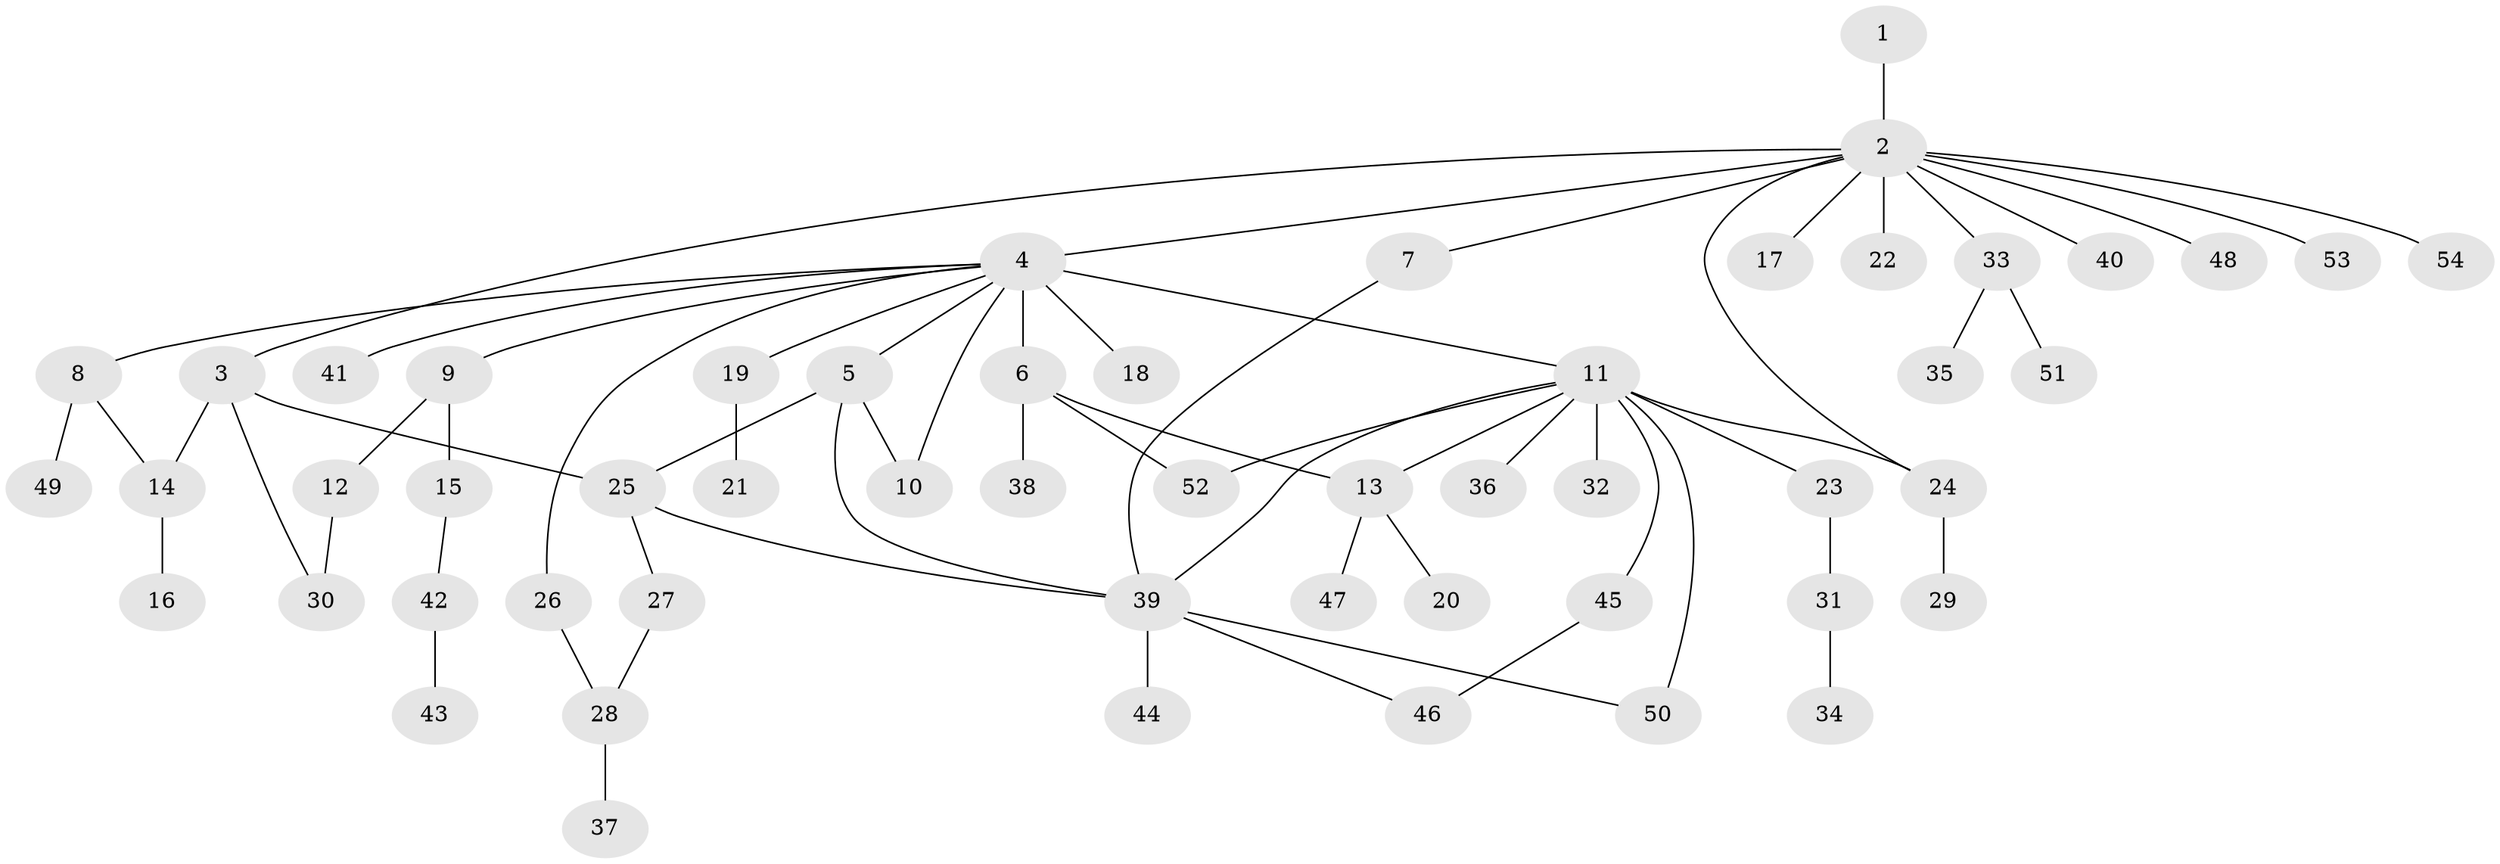 // original degree distribution, {2: 0.25, 14: 0.018518518518518517, 3: 0.09259259259259259, 16: 0.009259259259259259, 9: 0.018518518518518517, 1: 0.5277777777777778, 5: 0.027777777777777776, 4: 0.05555555555555555}
// Generated by graph-tools (version 1.1) at 2025/35/03/09/25 02:35:21]
// undirected, 54 vertices, 66 edges
graph export_dot {
graph [start="1"]
  node [color=gray90,style=filled];
  1;
  2;
  3;
  4;
  5;
  6;
  7;
  8;
  9;
  10;
  11;
  12;
  13;
  14;
  15;
  16;
  17;
  18;
  19;
  20;
  21;
  22;
  23;
  24;
  25;
  26;
  27;
  28;
  29;
  30;
  31;
  32;
  33;
  34;
  35;
  36;
  37;
  38;
  39;
  40;
  41;
  42;
  43;
  44;
  45;
  46;
  47;
  48;
  49;
  50;
  51;
  52;
  53;
  54;
  1 -- 2 [weight=1.0];
  2 -- 3 [weight=1.0];
  2 -- 4 [weight=1.0];
  2 -- 7 [weight=1.0];
  2 -- 17 [weight=1.0];
  2 -- 22 [weight=1.0];
  2 -- 24 [weight=1.0];
  2 -- 33 [weight=1.0];
  2 -- 40 [weight=1.0];
  2 -- 48 [weight=1.0];
  2 -- 53 [weight=1.0];
  2 -- 54 [weight=1.0];
  3 -- 14 [weight=1.0];
  3 -- 25 [weight=1.0];
  3 -- 30 [weight=1.0];
  4 -- 5 [weight=1.0];
  4 -- 6 [weight=5.0];
  4 -- 8 [weight=1.0];
  4 -- 9 [weight=1.0];
  4 -- 10 [weight=1.0];
  4 -- 11 [weight=1.0];
  4 -- 18 [weight=1.0];
  4 -- 19 [weight=1.0];
  4 -- 26 [weight=1.0];
  4 -- 41 [weight=1.0];
  5 -- 10 [weight=5.0];
  5 -- 25 [weight=1.0];
  5 -- 39 [weight=1.0];
  6 -- 13 [weight=1.0];
  6 -- 38 [weight=1.0];
  6 -- 52 [weight=1.0];
  7 -- 39 [weight=1.0];
  8 -- 14 [weight=1.0];
  8 -- 49 [weight=2.0];
  9 -- 12 [weight=1.0];
  9 -- 15 [weight=1.0];
  11 -- 13 [weight=1.0];
  11 -- 23 [weight=4.0];
  11 -- 24 [weight=1.0];
  11 -- 32 [weight=1.0];
  11 -- 36 [weight=1.0];
  11 -- 39 [weight=1.0];
  11 -- 45 [weight=1.0];
  11 -- 50 [weight=1.0];
  11 -- 52 [weight=1.0];
  12 -- 30 [weight=2.0];
  13 -- 20 [weight=1.0];
  13 -- 47 [weight=1.0];
  14 -- 16 [weight=2.0];
  15 -- 42 [weight=1.0];
  19 -- 21 [weight=1.0];
  23 -- 31 [weight=1.0];
  24 -- 29 [weight=1.0];
  25 -- 27 [weight=1.0];
  25 -- 39 [weight=1.0];
  26 -- 28 [weight=1.0];
  27 -- 28 [weight=1.0];
  28 -- 37 [weight=1.0];
  31 -- 34 [weight=1.0];
  33 -- 35 [weight=1.0];
  33 -- 51 [weight=1.0];
  39 -- 44 [weight=2.0];
  39 -- 46 [weight=1.0];
  39 -- 50 [weight=1.0];
  42 -- 43 [weight=1.0];
  45 -- 46 [weight=1.0];
}
